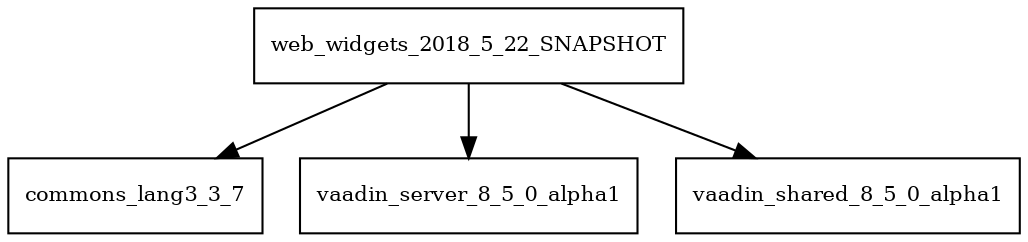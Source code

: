 digraph web_widgets_2018_5_22_SNAPSHOT_dependencies {
  node [shape = box, fontsize=10.0];
  web_widgets_2018_5_22_SNAPSHOT -> commons_lang3_3_7;
  web_widgets_2018_5_22_SNAPSHOT -> vaadin_server_8_5_0_alpha1;
  web_widgets_2018_5_22_SNAPSHOT -> vaadin_shared_8_5_0_alpha1;
}
